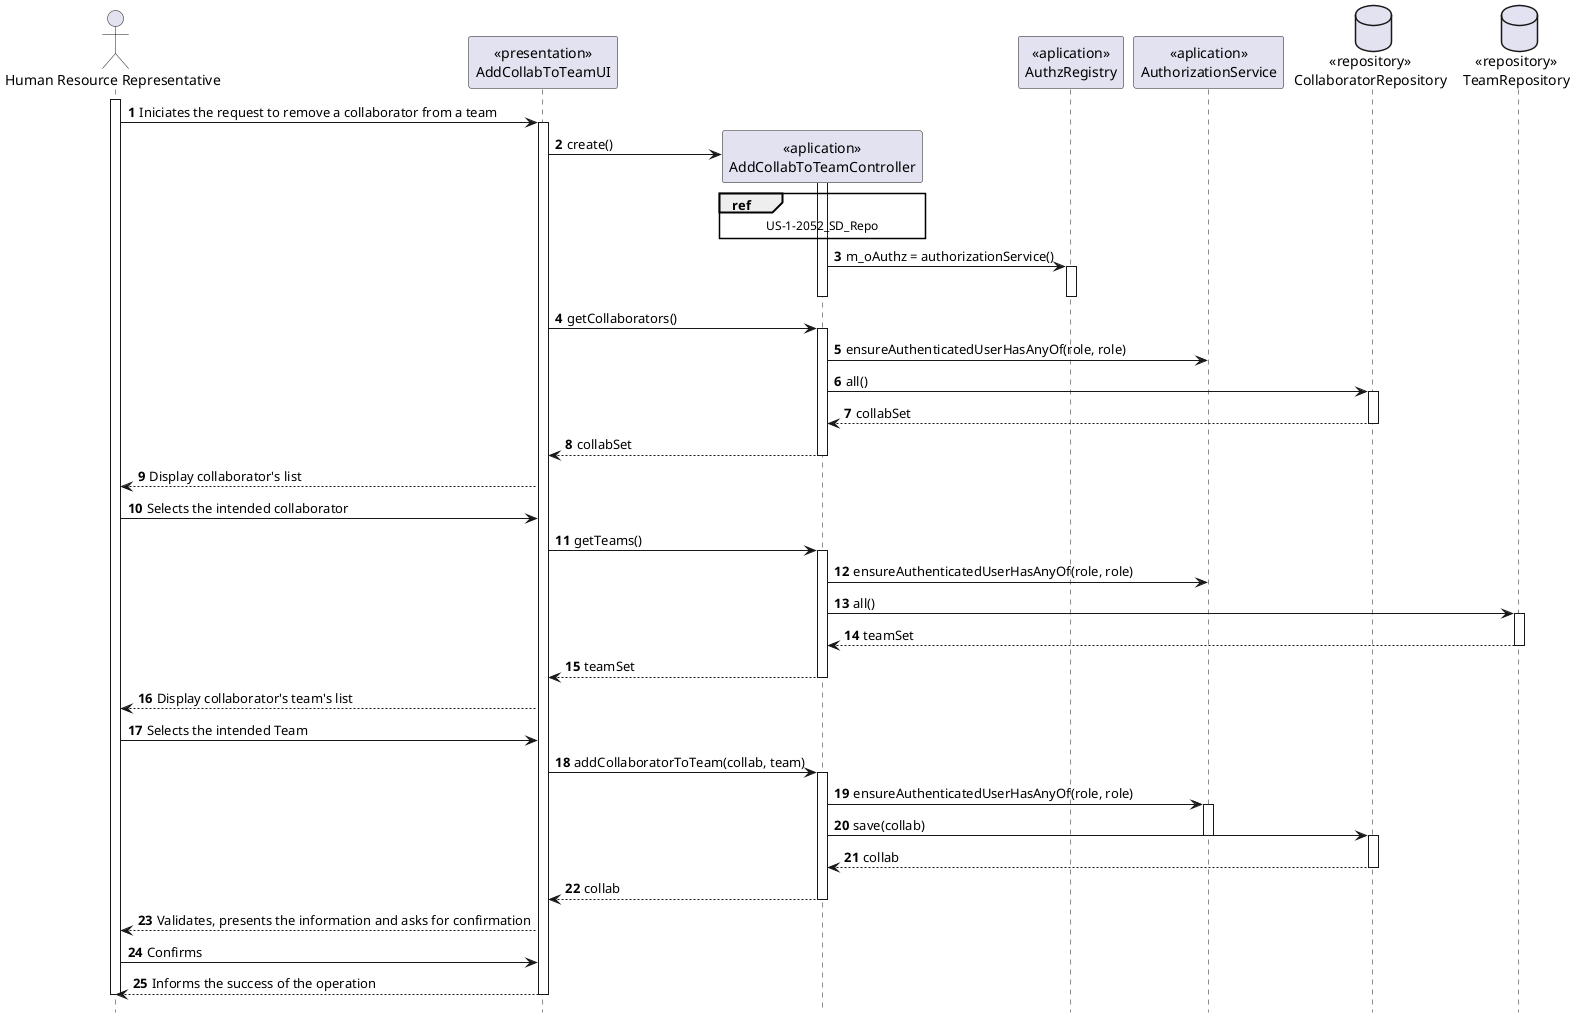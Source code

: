@startuml
autonumber
hide footbox

actor "Human Resource Representative" as HRR

participant "<<presentation>>\nAddCollabToTeamUI" as UI
participant "<<aplication>>\nAddCollabToTeamController" as CTRL
participant "<<aplication>>\nAuthzRegistry" as AUTHR
participant "<<aplication>>\nAuthorizationService" as AUTH
database "<<repository>>\nCollaboratorRepository" as CR
database "<<repository>>\nTeamRepository" as TR

activate HRR
HRR -> UI : Iniciates the request to remove a collaborator from a team

activate UI
UI -> CTRL** : create()

activate CTRL
ref over CTRL
US-1-2052_SD_Repo
end ref

CTRL -> AUTHR : m_oAuthz = authorizationService()
activate AUTHR
deactivate CTRL
deactivate AUTHR

UI -> CTRL : getCollaborators()

activate CTRL
CTRL -> AUTH : ensureAuthenticatedUserHasAnyOf(role, role)
CTRL -> CR : all()

activate CR
CR --> CTRL : collabSet
deactivate CR

CTRL --> UI : collabSet
deactivate CTRL

UI --> HRR : Display collaborator's list

HRR -> UI : Selects the intended collaborator

UI -> CTRL : getTeams()

activate CTRL
CTRL -> AUTH : ensureAuthenticatedUserHasAnyOf(role, role)
CTRL -> TR : all()

activate TR
TR --> CTRL : teamSet
deactivate TR

CTRL --> UI : teamSet
deactivate CTRL

UI --> HRR : Display collaborator's team's list

HRR -> UI : Selects the intended Team

UI -> CTRL : addCollaboratorToTeam(collab, team)


activate CTRL
CTRL -> AUTH : ensureAuthenticatedUserHasAnyOf(role, role)
activate AUTH
CTRL -> CR : save(collab)
deactivate AUTH
activate CR
CR --> CTRL : collab
deactivate CR


CTRL --> UI : collab
deactivate CTRL



UI --> HRR : Validates, presents the information and asks for confirmation

HRR -> UI : Confirms

UI --> HRR : Informs the success of the operation
deactivate UI
deactivate HRR
@enduml